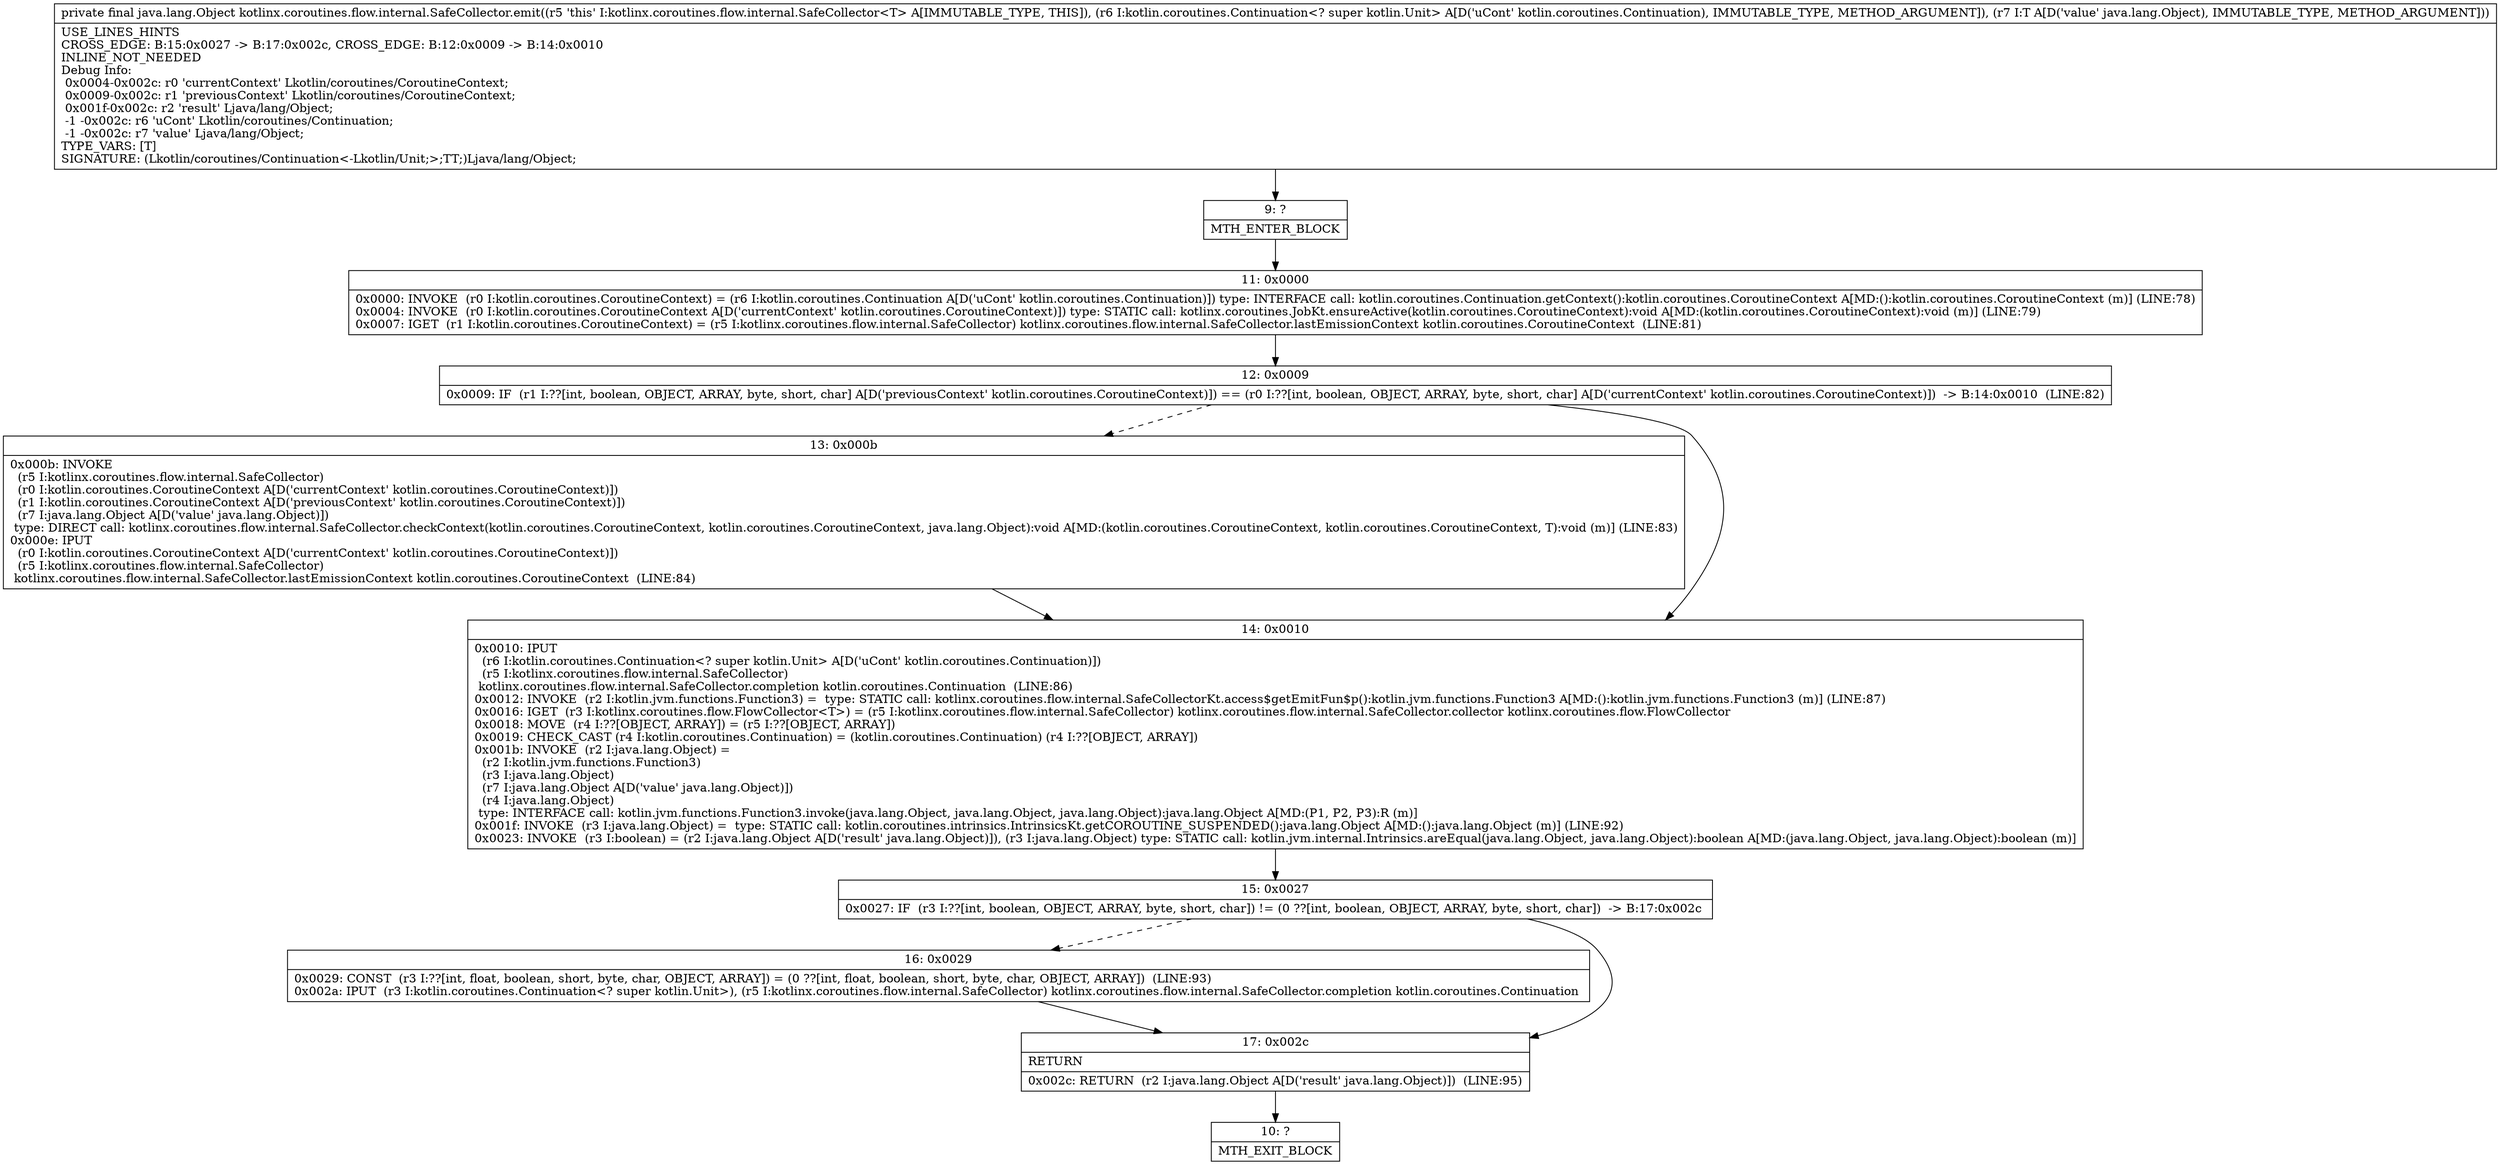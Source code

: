 digraph "CFG forkotlinx.coroutines.flow.internal.SafeCollector.emit(Lkotlin\/coroutines\/Continuation;Ljava\/lang\/Object;)Ljava\/lang\/Object;" {
Node_9 [shape=record,label="{9\:\ ?|MTH_ENTER_BLOCK\l}"];
Node_11 [shape=record,label="{11\:\ 0x0000|0x0000: INVOKE  (r0 I:kotlin.coroutines.CoroutineContext) = (r6 I:kotlin.coroutines.Continuation A[D('uCont' kotlin.coroutines.Continuation)]) type: INTERFACE call: kotlin.coroutines.Continuation.getContext():kotlin.coroutines.CoroutineContext A[MD:():kotlin.coroutines.CoroutineContext (m)] (LINE:78)\l0x0004: INVOKE  (r0 I:kotlin.coroutines.CoroutineContext A[D('currentContext' kotlin.coroutines.CoroutineContext)]) type: STATIC call: kotlinx.coroutines.JobKt.ensureActive(kotlin.coroutines.CoroutineContext):void A[MD:(kotlin.coroutines.CoroutineContext):void (m)] (LINE:79)\l0x0007: IGET  (r1 I:kotlin.coroutines.CoroutineContext) = (r5 I:kotlinx.coroutines.flow.internal.SafeCollector) kotlinx.coroutines.flow.internal.SafeCollector.lastEmissionContext kotlin.coroutines.CoroutineContext  (LINE:81)\l}"];
Node_12 [shape=record,label="{12\:\ 0x0009|0x0009: IF  (r1 I:??[int, boolean, OBJECT, ARRAY, byte, short, char] A[D('previousContext' kotlin.coroutines.CoroutineContext)]) == (r0 I:??[int, boolean, OBJECT, ARRAY, byte, short, char] A[D('currentContext' kotlin.coroutines.CoroutineContext)])  \-\> B:14:0x0010  (LINE:82)\l}"];
Node_13 [shape=record,label="{13\:\ 0x000b|0x000b: INVOKE  \l  (r5 I:kotlinx.coroutines.flow.internal.SafeCollector)\l  (r0 I:kotlin.coroutines.CoroutineContext A[D('currentContext' kotlin.coroutines.CoroutineContext)])\l  (r1 I:kotlin.coroutines.CoroutineContext A[D('previousContext' kotlin.coroutines.CoroutineContext)])\l  (r7 I:java.lang.Object A[D('value' java.lang.Object)])\l type: DIRECT call: kotlinx.coroutines.flow.internal.SafeCollector.checkContext(kotlin.coroutines.CoroutineContext, kotlin.coroutines.CoroutineContext, java.lang.Object):void A[MD:(kotlin.coroutines.CoroutineContext, kotlin.coroutines.CoroutineContext, T):void (m)] (LINE:83)\l0x000e: IPUT  \l  (r0 I:kotlin.coroutines.CoroutineContext A[D('currentContext' kotlin.coroutines.CoroutineContext)])\l  (r5 I:kotlinx.coroutines.flow.internal.SafeCollector)\l kotlinx.coroutines.flow.internal.SafeCollector.lastEmissionContext kotlin.coroutines.CoroutineContext  (LINE:84)\l}"];
Node_14 [shape=record,label="{14\:\ 0x0010|0x0010: IPUT  \l  (r6 I:kotlin.coroutines.Continuation\<? super kotlin.Unit\> A[D('uCont' kotlin.coroutines.Continuation)])\l  (r5 I:kotlinx.coroutines.flow.internal.SafeCollector)\l kotlinx.coroutines.flow.internal.SafeCollector.completion kotlin.coroutines.Continuation  (LINE:86)\l0x0012: INVOKE  (r2 I:kotlin.jvm.functions.Function3) =  type: STATIC call: kotlinx.coroutines.flow.internal.SafeCollectorKt.access$getEmitFun$p():kotlin.jvm.functions.Function3 A[MD:():kotlin.jvm.functions.Function3 (m)] (LINE:87)\l0x0016: IGET  (r3 I:kotlinx.coroutines.flow.FlowCollector\<T\>) = (r5 I:kotlinx.coroutines.flow.internal.SafeCollector) kotlinx.coroutines.flow.internal.SafeCollector.collector kotlinx.coroutines.flow.FlowCollector \l0x0018: MOVE  (r4 I:??[OBJECT, ARRAY]) = (r5 I:??[OBJECT, ARRAY]) \l0x0019: CHECK_CAST (r4 I:kotlin.coroutines.Continuation) = (kotlin.coroutines.Continuation) (r4 I:??[OBJECT, ARRAY]) \l0x001b: INVOKE  (r2 I:java.lang.Object) = \l  (r2 I:kotlin.jvm.functions.Function3)\l  (r3 I:java.lang.Object)\l  (r7 I:java.lang.Object A[D('value' java.lang.Object)])\l  (r4 I:java.lang.Object)\l type: INTERFACE call: kotlin.jvm.functions.Function3.invoke(java.lang.Object, java.lang.Object, java.lang.Object):java.lang.Object A[MD:(P1, P2, P3):R (m)]\l0x001f: INVOKE  (r3 I:java.lang.Object) =  type: STATIC call: kotlin.coroutines.intrinsics.IntrinsicsKt.getCOROUTINE_SUSPENDED():java.lang.Object A[MD:():java.lang.Object (m)] (LINE:92)\l0x0023: INVOKE  (r3 I:boolean) = (r2 I:java.lang.Object A[D('result' java.lang.Object)]), (r3 I:java.lang.Object) type: STATIC call: kotlin.jvm.internal.Intrinsics.areEqual(java.lang.Object, java.lang.Object):boolean A[MD:(java.lang.Object, java.lang.Object):boolean (m)]\l}"];
Node_15 [shape=record,label="{15\:\ 0x0027|0x0027: IF  (r3 I:??[int, boolean, OBJECT, ARRAY, byte, short, char]) != (0 ??[int, boolean, OBJECT, ARRAY, byte, short, char])  \-\> B:17:0x002c \l}"];
Node_16 [shape=record,label="{16\:\ 0x0029|0x0029: CONST  (r3 I:??[int, float, boolean, short, byte, char, OBJECT, ARRAY]) = (0 ??[int, float, boolean, short, byte, char, OBJECT, ARRAY])  (LINE:93)\l0x002a: IPUT  (r3 I:kotlin.coroutines.Continuation\<? super kotlin.Unit\>), (r5 I:kotlinx.coroutines.flow.internal.SafeCollector) kotlinx.coroutines.flow.internal.SafeCollector.completion kotlin.coroutines.Continuation \l}"];
Node_17 [shape=record,label="{17\:\ 0x002c|RETURN\l|0x002c: RETURN  (r2 I:java.lang.Object A[D('result' java.lang.Object)])  (LINE:95)\l}"];
Node_10 [shape=record,label="{10\:\ ?|MTH_EXIT_BLOCK\l}"];
MethodNode[shape=record,label="{private final java.lang.Object kotlinx.coroutines.flow.internal.SafeCollector.emit((r5 'this' I:kotlinx.coroutines.flow.internal.SafeCollector\<T\> A[IMMUTABLE_TYPE, THIS]), (r6 I:kotlin.coroutines.Continuation\<? super kotlin.Unit\> A[D('uCont' kotlin.coroutines.Continuation), IMMUTABLE_TYPE, METHOD_ARGUMENT]), (r7 I:T A[D('value' java.lang.Object), IMMUTABLE_TYPE, METHOD_ARGUMENT]))  | USE_LINES_HINTS\lCROSS_EDGE: B:15:0x0027 \-\> B:17:0x002c, CROSS_EDGE: B:12:0x0009 \-\> B:14:0x0010\lINLINE_NOT_NEEDED\lDebug Info:\l  0x0004\-0x002c: r0 'currentContext' Lkotlin\/coroutines\/CoroutineContext;\l  0x0009\-0x002c: r1 'previousContext' Lkotlin\/coroutines\/CoroutineContext;\l  0x001f\-0x002c: r2 'result' Ljava\/lang\/Object;\l  \-1 \-0x002c: r6 'uCont' Lkotlin\/coroutines\/Continuation;\l  \-1 \-0x002c: r7 'value' Ljava\/lang\/Object;\lTYPE_VARS: [T]\lSIGNATURE: (Lkotlin\/coroutines\/Continuation\<\-Lkotlin\/Unit;\>;TT;)Ljava\/lang\/Object;\l}"];
MethodNode -> Node_9;Node_9 -> Node_11;
Node_11 -> Node_12;
Node_12 -> Node_13[style=dashed];
Node_12 -> Node_14;
Node_13 -> Node_14;
Node_14 -> Node_15;
Node_15 -> Node_16[style=dashed];
Node_15 -> Node_17;
Node_16 -> Node_17;
Node_17 -> Node_10;
}

